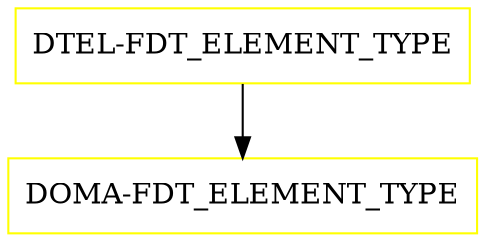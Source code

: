 digraph G {
  "DTEL-FDT_ELEMENT_TYPE" [shape=box,color=yellow];
  "DOMA-FDT_ELEMENT_TYPE" [shape=box,color=yellow,URL="./DOMA_FDT_ELEMENT_TYPE.html"];
  "DTEL-FDT_ELEMENT_TYPE" -> "DOMA-FDT_ELEMENT_TYPE";
}
